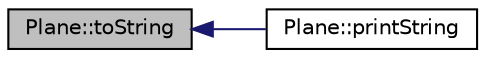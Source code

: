 digraph "Plane::toString"
{
  edge [fontname="Helvetica",fontsize="10",labelfontname="Helvetica",labelfontsize="10"];
  node [fontname="Helvetica",fontsize="10",shape=record];
  rankdir="LR";
  Node1 [label="Plane::toString",height=0.2,width=0.4,color="black", fillcolor="grey75", style="filled" fontcolor="black"];
  Node1 -> Node2 [dir="back",color="midnightblue",fontsize="10",style="solid",fontname="Helvetica"];
  Node2 [label="Plane::printString",height=0.2,width=0.4,color="black", fillcolor="white", style="filled",URL="$classPlane.html#a1979f3908ae8fa3dd780f0f583591da3",tooltip="Prints a string representation of all of the Plane&#39;s objects to the console."];
}
